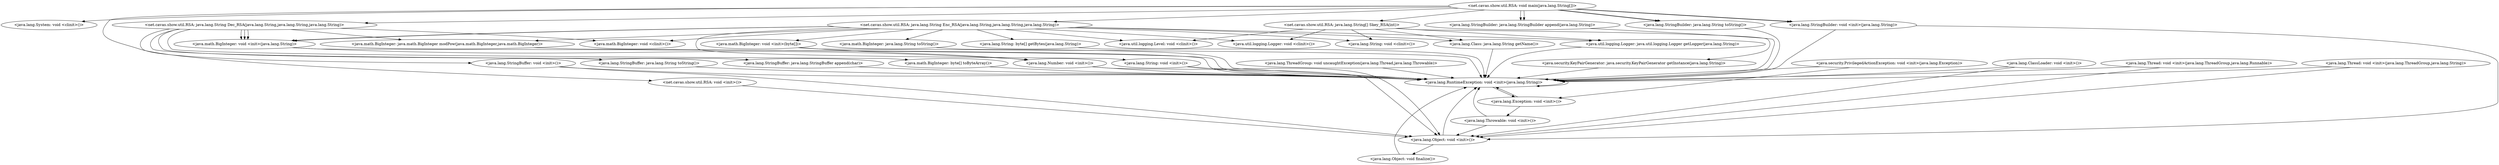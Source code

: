 digraph CallGraph {
"<net.cavas.show.util.RSA: void main(java.lang.String[])>" -> "<java.lang.System: void <clinit>()>";
"<net.cavas.show.util.RSA: void main(java.lang.String[])>" -> "<java.lang.StringBuilder: void <init>(java.lang.String)>";
"<net.cavas.show.util.RSA: void main(java.lang.String[])>" -> "<java.lang.StringBuilder: void <init>(java.lang.String)>";
"<net.cavas.show.util.RSA: void main(java.lang.String[])>" -> "<net.cavas.show.util.RSA: void <init>()>";
"<java.lang.ThreadGroup: void uncaughtException(java.lang.Thread,java.lang.Throwable)>" -> "<java.lang.RuntimeException: void <init>(java.lang.String)>";
"<java.lang.ClassLoader: void <init>()>" -> "<java.lang.Object: void <init>()>";
"<java.lang.ClassLoader: void <init>()>" -> "<java.lang.RuntimeException: void <init>(java.lang.String)>";
"<java.security.PrivilegedActionException: void <init>(java.lang.Exception)>" -> "<java.lang.Exception: void <init>()>";
"<java.security.PrivilegedActionException: void <init>(java.lang.Exception)>" -> "<java.lang.RuntimeException: void <init>(java.lang.String)>";
"<java.lang.Thread: void <init>(java.lang.ThreadGroup,java.lang.Runnable)>" -> "<java.lang.Object: void <init>()>";
"<java.lang.Thread: void <init>(java.lang.ThreadGroup,java.lang.Runnable)>" -> "<java.lang.RuntimeException: void <init>(java.lang.String)>";
"<java.lang.Thread: void <init>(java.lang.ThreadGroup,java.lang.String)>" -> "<java.lang.Object: void <init>()>";
"<java.lang.Thread: void <init>(java.lang.ThreadGroup,java.lang.String)>" -> "<java.lang.RuntimeException: void <init>(java.lang.String)>";
"<java.lang.StringBuilder: void <init>(java.lang.String)>" -> "<java.lang.Object: void <init>()>";
"<java.lang.StringBuilder: void <init>(java.lang.String)>" -> "<java.lang.RuntimeException: void <init>(java.lang.String)>";
"<net.cavas.show.util.RSA: void <init>()>" -> "<java.lang.Object: void <init>()>";
"<java.lang.RuntimeException: void <init>(java.lang.String)>" -> "<java.lang.Exception: void <init>()>";
"<java.lang.RuntimeException: void <init>(java.lang.String)>" -> "<java.lang.RuntimeException: void <init>(java.lang.String)>";
"<java.lang.Object: void <init>()>" -> "<java.lang.Object: void finalize()>";
"<java.lang.Object: void <init>()>" -> "<java.lang.RuntimeException: void <init>(java.lang.String)>";
"<java.lang.Exception: void <init>()>" -> "<java.lang.Throwable: void <init>()>";
"<java.lang.Exception: void <init>()>" -> "<java.lang.RuntimeException: void <init>(java.lang.String)>";
"<java.lang.Object: void finalize()>" -> "<java.lang.RuntimeException: void <init>(java.lang.String)>";
"<java.lang.Throwable: void <init>()>" -> "<java.lang.Object: void <init>()>";
"<java.lang.Throwable: void <init>()>" -> "<java.lang.RuntimeException: void <init>(java.lang.String)>";
"<net.cavas.show.util.RSA: void main(java.lang.String[])>" -> "<java.lang.StringBuilder: java.lang.StringBuilder append(java.lang.String)>";
"<net.cavas.show.util.RSA: void main(java.lang.String[])>" -> "<java.lang.StringBuilder: java.lang.String toString()>";
"<net.cavas.show.util.RSA: void main(java.lang.String[])>" -> "<java.lang.StringBuilder: java.lang.StringBuilder append(java.lang.String)>";
"<net.cavas.show.util.RSA: void main(java.lang.String[])>" -> "<java.lang.StringBuilder: java.lang.String toString()>";
"<java.lang.StringBuilder: java.lang.StringBuilder append(java.lang.String)>" -> "<java.lang.RuntimeException: void <init>(java.lang.String)>";
"<java.lang.StringBuilder: java.lang.String toString()>" -> "<java.lang.RuntimeException: void <init>(java.lang.String)>";
"<net.cavas.show.util.RSA: void main(java.lang.String[])>" -> "<net.cavas.show.util.RSA: java.lang.String[] Skey_RSA(int)>";
"<net.cavas.show.util.RSA: void main(java.lang.String[])>" -> "<net.cavas.show.util.RSA: java.lang.String Enc_RSA(java.lang.String,java.lang.String,java.lang.String)>";
"<net.cavas.show.util.RSA: void main(java.lang.String[])>" -> "<net.cavas.show.util.RSA: java.lang.String Dec_RSA(java.lang.String,java.lang.String,java.lang.String)>";
"<net.cavas.show.util.RSA: java.lang.String[] Skey_RSA(int)>" -> "<java.lang.String: void <clinit>()>";
"<net.cavas.show.util.RSA: java.lang.String[] Skey_RSA(int)>" -> "<java.util.logging.Logger: java.util.logging.Logger getLogger(java.lang.String)>";
"<net.cavas.show.util.RSA: java.lang.String[] Skey_RSA(int)>" -> "<java.security.KeyPairGenerator: java.security.KeyPairGenerator getInstance(java.lang.String)>";
"<net.cavas.show.util.RSA: java.lang.String[] Skey_RSA(int)>" -> "<java.util.logging.Level: void <clinit>()>";
"<net.cavas.show.util.RSA: java.lang.String[] Skey_RSA(int)>" -> "<java.util.logging.Logger: void <clinit>()>";
"<net.cavas.show.util.RSA: java.lang.String Enc_RSA(java.lang.String,java.lang.String,java.lang.String)>" -> "<java.lang.String: void <clinit>()>";
"<net.cavas.show.util.RSA: java.lang.String Enc_RSA(java.lang.String,java.lang.String,java.lang.String)>" -> "<java.util.logging.Logger: java.util.logging.Logger getLogger(java.lang.String)>";
"<net.cavas.show.util.RSA: java.lang.String Enc_RSA(java.lang.String,java.lang.String,java.lang.String)>" -> "<java.math.BigInteger: void <init>(byte[])>";
"<net.cavas.show.util.RSA: java.lang.String Enc_RSA(java.lang.String,java.lang.String,java.lang.String)>" -> "<java.math.BigInteger: void <init>(java.lang.String)>";
"<net.cavas.show.util.RSA: java.lang.String Enc_RSA(java.lang.String,java.lang.String,java.lang.String)>" -> "<java.math.BigInteger: void <init>(java.lang.String)>";
"<net.cavas.show.util.RSA: java.lang.String Enc_RSA(java.lang.String,java.lang.String,java.lang.String)>" -> "<java.lang.String: void <init>()>";
"<net.cavas.show.util.RSA: java.lang.String Enc_RSA(java.lang.String,java.lang.String,java.lang.String)>" -> "<java.util.logging.Level: void <clinit>()>";
"<net.cavas.show.util.RSA: java.lang.String Enc_RSA(java.lang.String,java.lang.String,java.lang.String)>" -> "<java.util.logging.Logger: void <clinit>()>";
"<net.cavas.show.util.RSA: java.lang.String Enc_RSA(java.lang.String,java.lang.String,java.lang.String)>" -> "<java.math.BigInteger: void <clinit>()>";
"<net.cavas.show.util.RSA: java.lang.String Dec_RSA(java.lang.String,java.lang.String,java.lang.String)>" -> "<java.math.BigInteger: void <clinit>()>";
"<net.cavas.show.util.RSA: java.lang.String Dec_RSA(java.lang.String,java.lang.String,java.lang.String)>" -> "<java.math.BigInteger: void <init>(java.lang.String)>";
"<net.cavas.show.util.RSA: java.lang.String Dec_RSA(java.lang.String,java.lang.String,java.lang.String)>" -> "<java.math.BigInteger: void <init>(java.lang.String)>";
"<net.cavas.show.util.RSA: java.lang.String Dec_RSA(java.lang.String,java.lang.String,java.lang.String)>" -> "<java.math.BigInteger: void <init>(java.lang.String)>";
"<net.cavas.show.util.RSA: java.lang.String Dec_RSA(java.lang.String,java.lang.String,java.lang.String)>" -> "<java.lang.StringBuffer: void <init>()>";
"<java.util.logging.Logger: java.util.logging.Logger getLogger(java.lang.String)>" -> "<java.lang.RuntimeException: void <init>(java.lang.String)>";
"<java.security.KeyPairGenerator: java.security.KeyPairGenerator getInstance(java.lang.String)>" -> "<java.lang.RuntimeException: void <init>(java.lang.String)>";
"<java.math.BigInteger: void <init>(byte[])>" -> "<java.lang.Number: void <init>()>";
"<java.math.BigInteger: void <init>(byte[])>" -> "<java.lang.RuntimeException: void <init>(java.lang.String)>";
"<java.math.BigInteger: void <init>(java.lang.String)>" -> "<java.lang.Number: void <init>()>";
"<java.math.BigInteger: void <init>(java.lang.String)>" -> "<java.lang.RuntimeException: void <init>(java.lang.String)>";
"<java.lang.String: void <init>()>" -> "<java.lang.Object: void <init>()>";
"<java.lang.String: void <init>()>" -> "<java.lang.RuntimeException: void <init>(java.lang.String)>";
"<java.lang.StringBuffer: void <init>()>" -> "<java.lang.Object: void <init>()>";
"<java.lang.StringBuffer: void <init>()>" -> "<java.lang.RuntimeException: void <init>(java.lang.String)>";
"<java.lang.Number: void <init>()>" -> "<java.lang.Object: void <init>()>";
"<java.lang.Number: void <init>()>" -> "<java.lang.RuntimeException: void <init>(java.lang.String)>";
"<net.cavas.show.util.RSA: java.lang.String Dec_RSA(java.lang.String,java.lang.String,java.lang.String)>" -> "<java.math.BigInteger: java.math.BigInteger modPow(java.math.BigInteger,java.math.BigInteger)>";
"<java.math.BigInteger: java.math.BigInteger modPow(java.math.BigInteger,java.math.BigInteger)>" -> "<java.lang.RuntimeException: void <init>(java.lang.String)>";
"<net.cavas.show.util.RSA: java.lang.String Dec_RSA(java.lang.String,java.lang.String,java.lang.String)>" -> "<java.math.BigInteger: byte[] toByteArray()>";
"<java.math.BigInteger: byte[] toByteArray()>" -> "<java.lang.RuntimeException: void <init>(java.lang.String)>";
"<net.cavas.show.util.RSA: java.lang.String Dec_RSA(java.lang.String,java.lang.String,java.lang.String)>" -> "<java.lang.StringBuffer: java.lang.String toString()>";
"<net.cavas.show.util.RSA: java.lang.String Dec_RSA(java.lang.String,java.lang.String,java.lang.String)>" -> "<java.lang.StringBuffer: java.lang.StringBuffer append(char)>";
"<java.lang.StringBuffer: java.lang.String toString()>" -> "<java.lang.RuntimeException: void <init>(java.lang.String)>";
"<java.lang.StringBuffer: java.lang.StringBuffer append(char)>" -> "<java.lang.RuntimeException: void <init>(java.lang.String)>";
"<net.cavas.show.util.RSA: java.lang.String Enc_RSA(java.lang.String,java.lang.String,java.lang.String)>" -> "<java.lang.Class: java.lang.String getName()>";
"<java.lang.Class: java.lang.String getName()>" -> "<java.lang.RuntimeException: void <init>(java.lang.String)>";
"<net.cavas.show.util.RSA: java.lang.String Enc_RSA(java.lang.String,java.lang.String,java.lang.String)>" -> "<java.math.BigInteger: java.math.BigInteger modPow(java.math.BigInteger,java.math.BigInteger)>";
"<net.cavas.show.util.RSA: java.lang.String Enc_RSA(java.lang.String,java.lang.String,java.lang.String)>" -> "<java.math.BigInteger: java.lang.String toString()>";
"<java.math.BigInteger: java.lang.String toString()>" -> "<java.lang.RuntimeException: void <init>(java.lang.String)>";
"<net.cavas.show.util.RSA: java.lang.String Enc_RSA(java.lang.String,java.lang.String,java.lang.String)>" -> "<java.lang.String: byte[] getBytes(java.lang.String)>";
"<java.lang.String: byte[] getBytes(java.lang.String)>" -> "<java.lang.RuntimeException: void <init>(java.lang.String)>";
"<net.cavas.show.util.RSA: java.lang.String[] Skey_RSA(int)>" -> "<java.lang.Class: java.lang.String getName()>";
}
